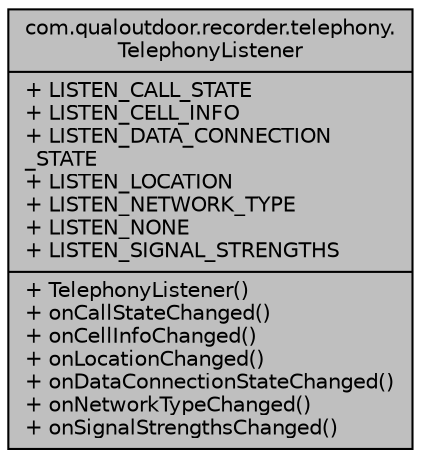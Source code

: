 digraph "com.qualoutdoor.recorder.telephony.TelephonyListener"
{
  edge [fontname="Helvetica",fontsize="10",labelfontname="Helvetica",labelfontsize="10"];
  node [fontname="Helvetica",fontsize="10",shape=record];
  Node1 [label="{com.qualoutdoor.recorder.telephony.\lTelephonyListener\n|+ LISTEN_CALL_STATE\l+ LISTEN_CELL_INFO\l+ LISTEN_DATA_CONNECTION\l_STATE\l+ LISTEN_LOCATION\l+ LISTEN_NETWORK_TYPE\l+ LISTEN_NONE\l+ LISTEN_SIGNAL_STRENGTHS\l|+ TelephonyListener()\l+ onCallStateChanged()\l+ onCellInfoChanged()\l+ onLocationChanged()\l+ onDataConnectionStateChanged()\l+ onNetworkTypeChanged()\l+ onSignalStrengthsChanged()\l}",height=0.2,width=0.4,color="black", fillcolor="grey75", style="filled" fontcolor="black"];
}
